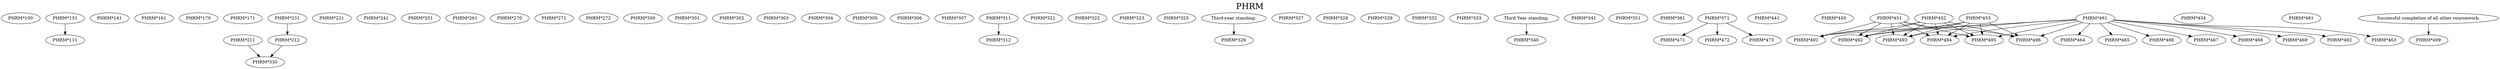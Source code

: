 digraph PHRM {
labelloc = "t";
label = "PHRM"
fontsize = 27;
"PHRM*100"
"PHRM*131" -> "PHRM*111" [style=solid]
"PHRM*141"
"PHRM*161"
"PHRM*170"
"PHRM*171"
"PHRM*211"
"PHRM*231" -> "PHRM*212" [style=solid]
"PHRM*221"
"PHRM*241"
"PHRM*251"
"PHRM*261"
"PHRM*270"
"PHRM*271"
"PHRM*272"
"PHRM*300"
"PHRM*301"
"PHRM*302"
"PHRM*303"
"PHRM*304"
"PHRM*305"
"PHRM*306"
"PHRM*307"
"PHRM*311"
"PHRM*311" -> "PHRM*312" [style=solid]
"PHRM*321"
"PHRM*322"
"PHRM*323"
"PHRM*325"
"Third-year standing." -> "PHRM*326" [style=solid]
"PHRM*327"
"PHRM*328"
"PHRM*329"
"PHRM*211" -> "PHRM*330" [style=solid]
"PHRM*212" -> "PHRM*330" [style=solid]
"PHRM*332"
"PHRM*333"
"Third Year standing." -> "PHRM*340" [style=solid]
"PHRM*341"
"PHRM*351"
"PHRM*361"
"PHRM*371"
"PHRM*441"
"PHRM*450"
"PHRM*451"
"PHRM*452"
"PHRM*453"
"PHRM*454"
"PHRM*461"
"PHRM*461" -> "PHRM*462" [style=solid]
"PHRM*461" -> "PHRM*463" [style=solid]
"PHRM*461" -> "PHRM*464" [style=solid]
"PHRM*461" -> "PHRM*465" [style=solid]
"PHRM*461" -> "PHRM*466" [style=solid]
"PHRM*461" -> "PHRM*467" [style=solid]
"PHRM*461" -> "PHRM*468" [style=solid]
"PHRM*461" -> "PHRM*469" [style=solid]
"PHRM*371" -> "PHRM*471" [style=solid]
"PHRM*371" -> "PHRM*472" [style=solid]
"PHRM*371" -> "PHRM*473" [style=solid]
"PHRM*481"
"PHRM*451" -> "PHRM*491"
"PHRM*452" -> "PHRM*491"
"PHRM*453" -> "PHRM*491"
"PHRM*461" -> "PHRM*491"
"PHRM*451" -> "PHRM*492"
"PHRM*452" -> "PHRM*492"
"PHRM*453" -> "PHRM*492"
"PHRM*461" -> "PHRM*492"
"PHRM*451" -> "PHRM*493"
"PHRM*452" -> "PHRM*493"
"PHRM*453" -> "PHRM*493"
"PHRM*461" -> "PHRM*493"
"PHRM*451" -> "PHRM*494"
"PHRM*452" -> "PHRM*494"
"PHRM*453" -> "PHRM*494"
"PHRM*461" -> "PHRM*494"
"PHRM*451" -> "PHRM*495"
"PHRM*452" -> "PHRM*495"
"PHRM*453" -> "PHRM*495"
"PHRM*461" -> "PHRM*495"
"PHRM*451" -> "PHRM*496"
"PHRM*452" -> "PHRM*496"
"PHRM*453" -> "PHRM*496"
"PHRM*461" -> "PHRM*496"
"Successful completion of all other coursework." -> "PHRM*499" [style=solid]
}
